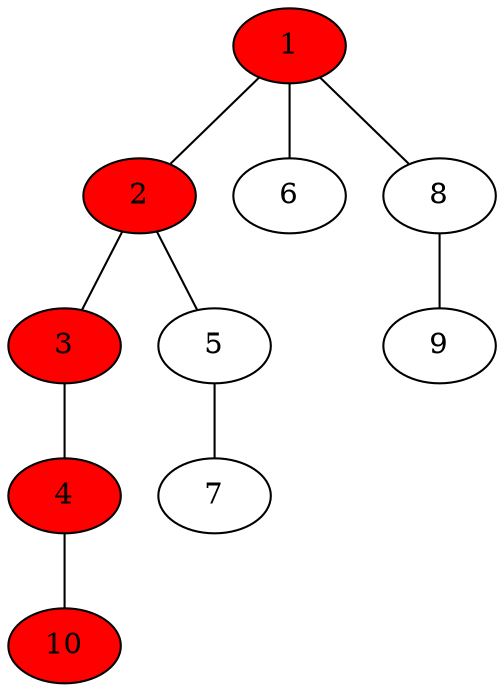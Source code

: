 graph rep_graph5 {
	1 [fillcolor=red style=filled]
	1 -- 2
	1 [fillcolor=red style=filled]
	1 -- 6
	1 [fillcolor=red style=filled]
	1 -- 8
	2 [fillcolor=red style=filled]
	2 [fillcolor=red style=filled]
	2 -- 3
	2 [fillcolor=red style=filled]
	2 -- 5
	3 [fillcolor=red style=filled]
	3 [fillcolor=red style=filled]
	3 -- 4
	4 [fillcolor=red style=filled]
	4 [fillcolor=red style=filled]
	4 -- 10
	5 -- 7
	8 -- 9
	10 [fillcolor=red style=filled]
}
